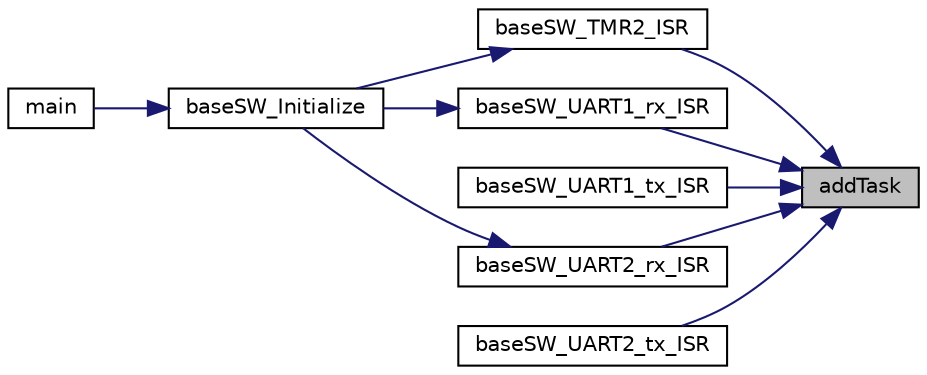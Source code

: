 digraph "addTask"
{
 // LATEX_PDF_SIZE
  edge [fontname="Helvetica",fontsize="10",labelfontname="Helvetica",labelfontsize="10"];
  node [fontname="Helvetica",fontsize="10",shape=record];
  rankdir="RL";
  Node1 [label="addTask",height=0.2,width=0.4,color="black", fillcolor="grey75", style="filled", fontcolor="black",tooltip=" "];
  Node1 -> Node2 [dir="back",color="midnightblue",fontsize="10",style="solid"];
  Node2 [label="baseSW_TMR2_ISR",height=0.2,width=0.4,color="black", fillcolor="white", style="filled",URL="$base_s_w_8c.html#a73ac441321bc3bbf8179034ce1f61a0b",tooltip=" "];
  Node2 -> Node3 [dir="back",color="midnightblue",fontsize="10",style="solid"];
  Node3 [label="baseSW_Initialize",height=0.2,width=0.4,color="black", fillcolor="white", style="filled",URL="$base_s_w_8c.html#a26152edbd9eb97c5e90eb637c8535600",tooltip=" "];
  Node3 -> Node4 [dir="back",color="midnightblue",fontsize="10",style="solid"];
  Node4 [label="main",height=0.2,width=0.4,color="black", fillcolor="white", style="filled",URL="$main_8c.html#a840291bc02cba5474a4cb46a9b9566fe",tooltip=" "];
  Node1 -> Node5 [dir="back",color="midnightblue",fontsize="10",style="solid"];
  Node5 [label="baseSW_UART1_rx_ISR",height=0.2,width=0.4,color="black", fillcolor="white", style="filled",URL="$base_s_w_8c.html#ad7e00ee96d8ec199bb9b5b48fdecd138",tooltip=" "];
  Node5 -> Node3 [dir="back",color="midnightblue",fontsize="10",style="solid"];
  Node1 -> Node6 [dir="back",color="midnightblue",fontsize="10",style="solid"];
  Node6 [label="baseSW_UART1_tx_ISR",height=0.2,width=0.4,color="black", fillcolor="white", style="filled",URL="$base_s_w_8c.html#a6d1cf63a62044d720224a87ec491428f",tooltip=" "];
  Node1 -> Node7 [dir="back",color="midnightblue",fontsize="10",style="solid"];
  Node7 [label="baseSW_UART2_rx_ISR",height=0.2,width=0.4,color="black", fillcolor="white", style="filled",URL="$base_s_w_8c.html#a8027f524cdcb8a3a462b2a6addbab4a5",tooltip=" "];
  Node7 -> Node3 [dir="back",color="midnightblue",fontsize="10",style="solid"];
  Node1 -> Node8 [dir="back",color="midnightblue",fontsize="10",style="solid"];
  Node8 [label="baseSW_UART2_tx_ISR",height=0.2,width=0.4,color="black", fillcolor="white", style="filled",URL="$base_s_w_8c.html#a15ed18da4c6b19d2eb4c49972003f601",tooltip=" "];
}
